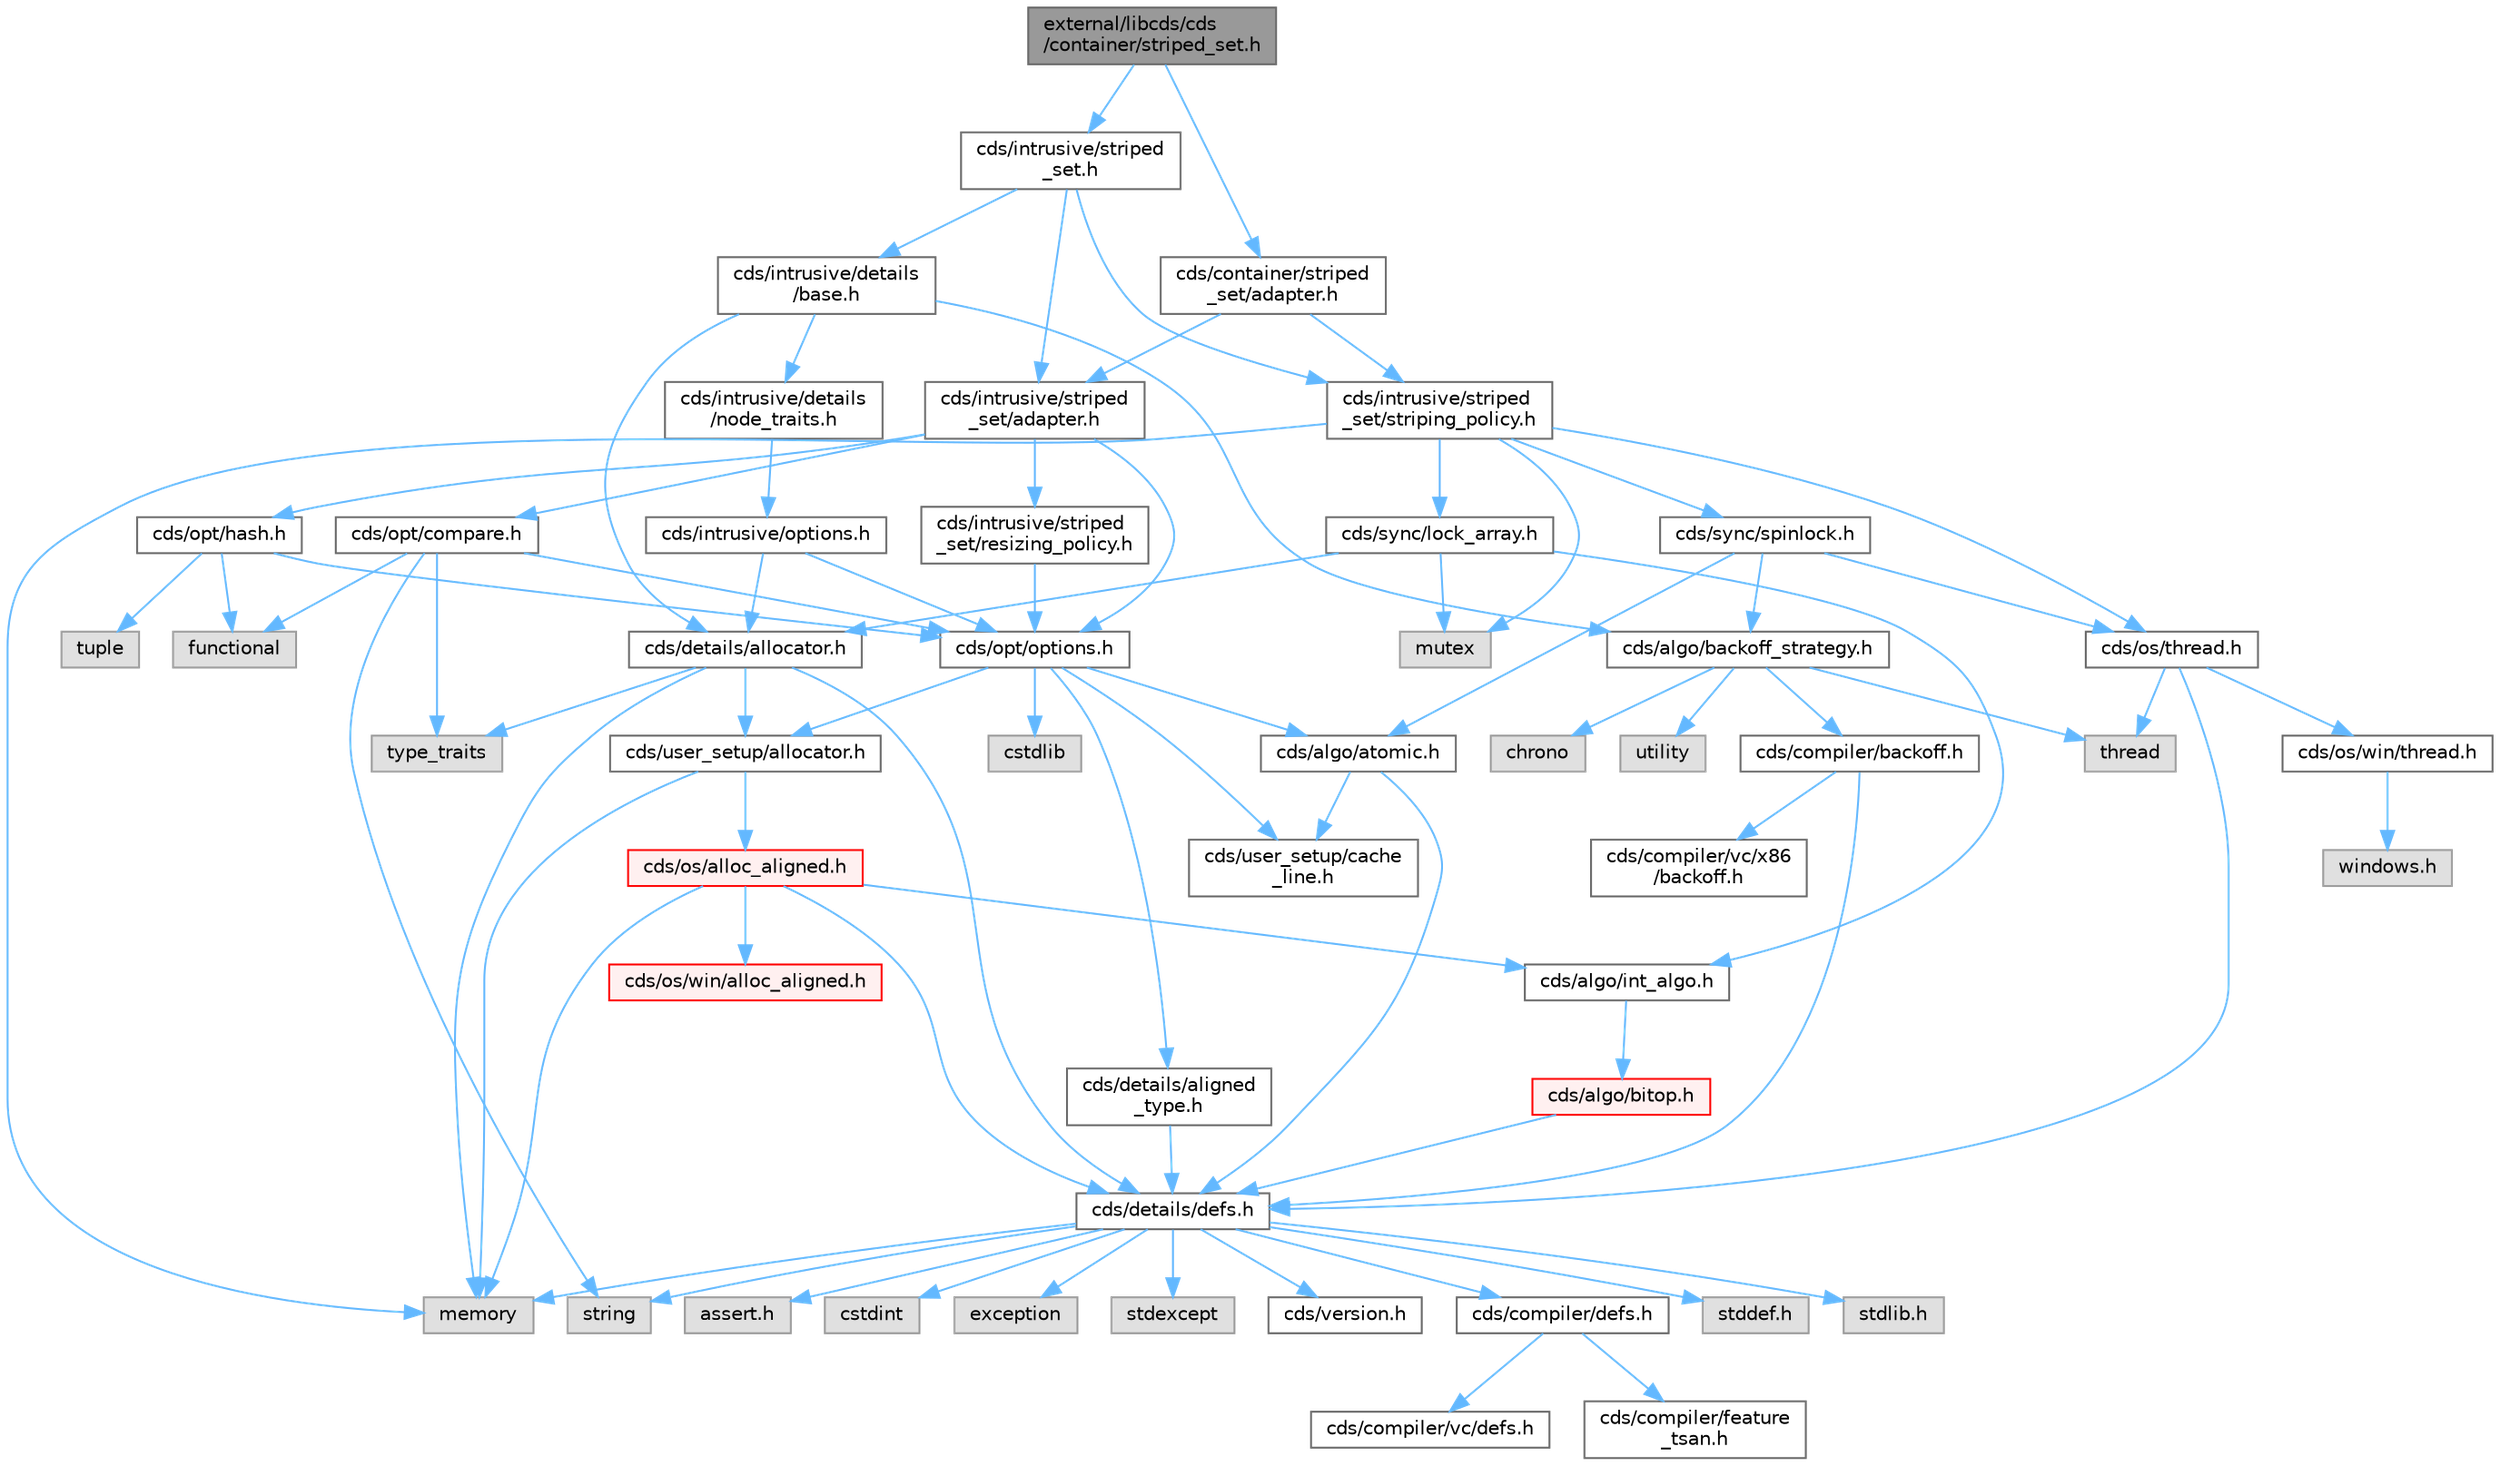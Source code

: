 digraph "external/libcds/cds/container/striped_set.h"
{
 // LATEX_PDF_SIZE
  bgcolor="transparent";
  edge [fontname=Helvetica,fontsize=10,labelfontname=Helvetica,labelfontsize=10];
  node [fontname=Helvetica,fontsize=10,shape=box,height=0.2,width=0.4];
  Node1 [id="Node000001",label="external/libcds/cds\l/container/striped_set.h",height=0.2,width=0.4,color="gray40", fillcolor="grey60", style="filled", fontcolor="black",tooltip=" "];
  Node1 -> Node2 [id="edge79_Node000001_Node000002",color="steelblue1",style="solid",tooltip=" "];
  Node2 [id="Node000002",label="cds/intrusive/striped\l_set.h",height=0.2,width=0.4,color="grey40", fillcolor="white", style="filled",URL="$intrusive_2striped__set_8h.html",tooltip=" "];
  Node2 -> Node3 [id="edge80_Node000002_Node000003",color="steelblue1",style="solid",tooltip=" "];
  Node3 [id="Node000003",label="cds/intrusive/details\l/base.h",height=0.2,width=0.4,color="grey40", fillcolor="white", style="filled",URL="$external_2libcds_2cds_2intrusive_2details_2base_8h.html",tooltip=" "];
  Node3 -> Node4 [id="edge81_Node000003_Node000004",color="steelblue1",style="solid",tooltip=" "];
  Node4 [id="Node000004",label="cds/intrusive/details\l/node_traits.h",height=0.2,width=0.4,color="grey40", fillcolor="white", style="filled",URL="$node__traits_8h.html",tooltip=" "];
  Node4 -> Node5 [id="edge82_Node000004_Node000005",color="steelblue1",style="solid",tooltip=" "];
  Node5 [id="Node000005",label="cds/intrusive/options.h",height=0.2,width=0.4,color="grey40", fillcolor="white", style="filled",URL="$intrusive_2options_8h.html",tooltip=" "];
  Node5 -> Node6 [id="edge83_Node000005_Node000006",color="steelblue1",style="solid",tooltip=" "];
  Node6 [id="Node000006",label="cds/opt/options.h",height=0.2,width=0.4,color="grey40", fillcolor="white", style="filled",URL="$opt_2options_8h.html",tooltip=" "];
  Node6 -> Node7 [id="edge84_Node000006_Node000007",color="steelblue1",style="solid",tooltip=" "];
  Node7 [id="Node000007",label="cstdlib",height=0.2,width=0.4,color="grey60", fillcolor="#E0E0E0", style="filled",tooltip=" "];
  Node6 -> Node8 [id="edge85_Node000006_Node000008",color="steelblue1",style="solid",tooltip=" "];
  Node8 [id="Node000008",label="cds/details/aligned\l_type.h",height=0.2,width=0.4,color="grey40", fillcolor="white", style="filled",URL="$aligned__type_8h.html",tooltip=" "];
  Node8 -> Node9 [id="edge86_Node000008_Node000009",color="steelblue1",style="solid",tooltip=" "];
  Node9 [id="Node000009",label="cds/details/defs.h",height=0.2,width=0.4,color="grey40", fillcolor="white", style="filled",URL="$details_2defs_8h.html",tooltip=" "];
  Node9 -> Node10 [id="edge87_Node000009_Node000010",color="steelblue1",style="solid",tooltip=" "];
  Node10 [id="Node000010",label="stddef.h",height=0.2,width=0.4,color="grey60", fillcolor="#E0E0E0", style="filled",tooltip=" "];
  Node9 -> Node11 [id="edge88_Node000009_Node000011",color="steelblue1",style="solid",tooltip=" "];
  Node11 [id="Node000011",label="stdlib.h",height=0.2,width=0.4,color="grey60", fillcolor="#E0E0E0", style="filled",tooltip=" "];
  Node9 -> Node12 [id="edge89_Node000009_Node000012",color="steelblue1",style="solid",tooltip=" "];
  Node12 [id="Node000012",label="assert.h",height=0.2,width=0.4,color="grey60", fillcolor="#E0E0E0", style="filled",tooltip=" "];
  Node9 -> Node13 [id="edge90_Node000009_Node000013",color="steelblue1",style="solid",tooltip=" "];
  Node13 [id="Node000013",label="cstdint",height=0.2,width=0.4,color="grey60", fillcolor="#E0E0E0", style="filled",tooltip=" "];
  Node9 -> Node14 [id="edge91_Node000009_Node000014",color="steelblue1",style="solid",tooltip=" "];
  Node14 [id="Node000014",label="exception",height=0.2,width=0.4,color="grey60", fillcolor="#E0E0E0", style="filled",tooltip=" "];
  Node9 -> Node15 [id="edge92_Node000009_Node000015",color="steelblue1",style="solid",tooltip=" "];
  Node15 [id="Node000015",label="stdexcept",height=0.2,width=0.4,color="grey60", fillcolor="#E0E0E0", style="filled",tooltip=" "];
  Node9 -> Node16 [id="edge93_Node000009_Node000016",color="steelblue1",style="solid",tooltip=" "];
  Node16 [id="Node000016",label="string",height=0.2,width=0.4,color="grey60", fillcolor="#E0E0E0", style="filled",tooltip=" "];
  Node9 -> Node17 [id="edge94_Node000009_Node000017",color="steelblue1",style="solid",tooltip=" "];
  Node17 [id="Node000017",label="memory",height=0.2,width=0.4,color="grey60", fillcolor="#E0E0E0", style="filled",tooltip=" "];
  Node9 -> Node18 [id="edge95_Node000009_Node000018",color="steelblue1",style="solid",tooltip=" "];
  Node18 [id="Node000018",label="cds/version.h",height=0.2,width=0.4,color="grey40", fillcolor="white", style="filled",URL="$external_2libcds_2cds_2version_8h.html",tooltip=" "];
  Node9 -> Node19 [id="edge96_Node000009_Node000019",color="steelblue1",style="solid",tooltip=" "];
  Node19 [id="Node000019",label="cds/compiler/defs.h",height=0.2,width=0.4,color="grey40", fillcolor="white", style="filled",URL="$compiler_2defs_8h.html",tooltip=" "];
  Node19 -> Node20 [id="edge97_Node000019_Node000020",color="steelblue1",style="solid",tooltip=" "];
  Node20 [id="Node000020",label="cds/compiler/vc/defs.h",height=0.2,width=0.4,color="grey40", fillcolor="white", style="filled",URL="$compiler_2vc_2defs_8h.html",tooltip=" "];
  Node19 -> Node21 [id="edge98_Node000019_Node000021",color="steelblue1",style="solid",tooltip=" "];
  Node21 [id="Node000021",label="cds/compiler/feature\l_tsan.h",height=0.2,width=0.4,color="grey40", fillcolor="white", style="filled",URL="$feature__tsan_8h.html",tooltip=" "];
  Node6 -> Node22 [id="edge99_Node000006_Node000022",color="steelblue1",style="solid",tooltip=" "];
  Node22 [id="Node000022",label="cds/user_setup/allocator.h",height=0.2,width=0.4,color="grey40", fillcolor="white", style="filled",URL="$external_2libcds_2cds_2user__setup_2allocator_8h.html",tooltip="Default implementation of allocator classes."];
  Node22 -> Node17 [id="edge100_Node000022_Node000017",color="steelblue1",style="solid",tooltip=" "];
  Node22 -> Node23 [id="edge101_Node000022_Node000023",color="steelblue1",style="solid",tooltip=" "];
  Node23 [id="Node000023",label="cds/os/alloc_aligned.h",height=0.2,width=0.4,color="red", fillcolor="#FFF0F0", style="filled",URL="$alloc__aligned_8h.html",tooltip=" "];
  Node23 -> Node9 [id="edge102_Node000023_Node000009",color="steelblue1",style="solid",tooltip=" "];
  Node23 -> Node24 [id="edge103_Node000023_Node000024",color="steelblue1",style="solid",tooltip=" "];
  Node24 [id="Node000024",label="cds/os/win/alloc_aligned.h",height=0.2,width=0.4,color="red", fillcolor="#FFF0F0", style="filled",URL="$win_2alloc__aligned_8h.html",tooltip=" "];
  Node23 -> Node17 [id="edge104_Node000023_Node000017",color="steelblue1",style="solid",tooltip=" "];
  Node23 -> Node27 [id="edge105_Node000023_Node000027",color="steelblue1",style="solid",tooltip=" "];
  Node27 [id="Node000027",label="cds/algo/int_algo.h",height=0.2,width=0.4,color="grey40", fillcolor="white", style="filled",URL="$int__algo_8h.html",tooltip=" "];
  Node27 -> Node28 [id="edge106_Node000027_Node000028",color="steelblue1",style="solid",tooltip=" "];
  Node28 [id="Node000028",label="cds/algo/bitop.h",height=0.2,width=0.4,color="red", fillcolor="#FFF0F0", style="filled",URL="$algo_2bitop_8h.html",tooltip=" "];
  Node28 -> Node9 [id="edge107_Node000028_Node000009",color="steelblue1",style="solid",tooltip=" "];
  Node6 -> Node37 [id="edge108_Node000006_Node000037",color="steelblue1",style="solid",tooltip=" "];
  Node37 [id="Node000037",label="cds/user_setup/cache\l_line.h",height=0.2,width=0.4,color="grey40", fillcolor="white", style="filled",URL="$cache__line_8h.html",tooltip="Cache-line size definition"];
  Node6 -> Node38 [id="edge109_Node000006_Node000038",color="steelblue1",style="solid",tooltip=" "];
  Node38 [id="Node000038",label="cds/algo/atomic.h",height=0.2,width=0.4,color="grey40", fillcolor="white", style="filled",URL="$external_2libcds_2cds_2algo_2atomic_8h.html",tooltip=" "];
  Node38 -> Node9 [id="edge110_Node000038_Node000009",color="steelblue1",style="solid",tooltip=" "];
  Node38 -> Node37 [id="edge111_Node000038_Node000037",color="steelblue1",style="solid",tooltip=" "];
  Node5 -> Node39 [id="edge112_Node000005_Node000039",color="steelblue1",style="solid",tooltip=" "];
  Node39 [id="Node000039",label="cds/details/allocator.h",height=0.2,width=0.4,color="grey40", fillcolor="white", style="filled",URL="$external_2libcds_2cds_2details_2allocator_8h.html",tooltip=" "];
  Node39 -> Node40 [id="edge113_Node000039_Node000040",color="steelblue1",style="solid",tooltip=" "];
  Node40 [id="Node000040",label="type_traits",height=0.2,width=0.4,color="grey60", fillcolor="#E0E0E0", style="filled",tooltip=" "];
  Node39 -> Node17 [id="edge114_Node000039_Node000017",color="steelblue1",style="solid",tooltip=" "];
  Node39 -> Node9 [id="edge115_Node000039_Node000009",color="steelblue1",style="solid",tooltip=" "];
  Node39 -> Node22 [id="edge116_Node000039_Node000022",color="steelblue1",style="solid",tooltip=" "];
  Node3 -> Node39 [id="edge117_Node000003_Node000039",color="steelblue1",style="solid",tooltip=" "];
  Node3 -> Node41 [id="edge118_Node000003_Node000041",color="steelblue1",style="solid",tooltip=" "];
  Node41 [id="Node000041",label="cds/algo/backoff_strategy.h",height=0.2,width=0.4,color="grey40", fillcolor="white", style="filled",URL="$backoff__strategy_8h.html",tooltip=" "];
  Node41 -> Node36 [id="edge119_Node000041_Node000036",color="steelblue1",style="solid",tooltip=" "];
  Node36 [id="Node000036",label="utility",height=0.2,width=0.4,color="grey60", fillcolor="#E0E0E0", style="filled",tooltip=" "];
  Node41 -> Node32 [id="edge120_Node000041_Node000032",color="steelblue1",style="solid",tooltip=" "];
  Node32 [id="Node000032",label="thread",height=0.2,width=0.4,color="grey60", fillcolor="#E0E0E0", style="filled",tooltip=" "];
  Node41 -> Node42 [id="edge121_Node000041_Node000042",color="steelblue1",style="solid",tooltip=" "];
  Node42 [id="Node000042",label="chrono",height=0.2,width=0.4,color="grey60", fillcolor="#E0E0E0", style="filled",tooltip=" "];
  Node41 -> Node43 [id="edge122_Node000041_Node000043",color="steelblue1",style="solid",tooltip=" "];
  Node43 [id="Node000043",label="cds/compiler/backoff.h",height=0.2,width=0.4,color="grey40", fillcolor="white", style="filled",URL="$backoff_8h.html",tooltip=" "];
  Node43 -> Node9 [id="edge123_Node000043_Node000009",color="steelblue1",style="solid",tooltip=" "];
  Node43 -> Node44 [id="edge124_Node000043_Node000044",color="steelblue1",style="solid",tooltip=" "];
  Node44 [id="Node000044",label="cds/compiler/vc/x86\l/backoff.h",height=0.2,width=0.4,color="grey40", fillcolor="white", style="filled",URL="$vc_2x86_2backoff_8h.html",tooltip=" "];
  Node2 -> Node45 [id="edge125_Node000002_Node000045",color="steelblue1",style="solid",tooltip=" "];
  Node45 [id="Node000045",label="cds/intrusive/striped\l_set/adapter.h",height=0.2,width=0.4,color="grey40", fillcolor="white", style="filled",URL="$intrusive_2striped__set_2adapter_8h.html",tooltip=" "];
  Node45 -> Node6 [id="edge126_Node000045_Node000006",color="steelblue1",style="solid",tooltip=" "];
  Node45 -> Node46 [id="edge127_Node000045_Node000046",color="steelblue1",style="solid",tooltip=" "];
  Node46 [id="Node000046",label="cds/intrusive/striped\l_set/resizing_policy.h",height=0.2,width=0.4,color="grey40", fillcolor="white", style="filled",URL="$resizing__policy_8h.html",tooltip=" "];
  Node46 -> Node6 [id="edge128_Node000046_Node000006",color="steelblue1",style="solid",tooltip=" "];
  Node45 -> Node47 [id="edge129_Node000045_Node000047",color="steelblue1",style="solid",tooltip=" "];
  Node47 [id="Node000047",label="cds/opt/hash.h",height=0.2,width=0.4,color="grey40", fillcolor="white", style="filled",URL="$external_2libcds_2cds_2opt_2hash_8h.html",tooltip=" "];
  Node47 -> Node48 [id="edge130_Node000047_Node000048",color="steelblue1",style="solid",tooltip=" "];
  Node48 [id="Node000048",label="tuple",height=0.2,width=0.4,color="grey60", fillcolor="#E0E0E0", style="filled",tooltip=" "];
  Node47 -> Node49 [id="edge131_Node000047_Node000049",color="steelblue1",style="solid",tooltip=" "];
  Node49 [id="Node000049",label="functional",height=0.2,width=0.4,color="grey60", fillcolor="#E0E0E0", style="filled",tooltip=" "];
  Node47 -> Node6 [id="edge132_Node000047_Node000006",color="steelblue1",style="solid",tooltip=" "];
  Node45 -> Node50 [id="edge133_Node000045_Node000050",color="steelblue1",style="solid",tooltip=" "];
  Node50 [id="Node000050",label="cds/opt/compare.h",height=0.2,width=0.4,color="grey40", fillcolor="white", style="filled",URL="$external_2libcds_2cds_2opt_2compare_8h.html",tooltip=" "];
  Node50 -> Node40 [id="edge134_Node000050_Node000040",color="steelblue1",style="solid",tooltip=" "];
  Node50 -> Node49 [id="edge135_Node000050_Node000049",color="steelblue1",style="solid",tooltip=" "];
  Node50 -> Node16 [id="edge136_Node000050_Node000016",color="steelblue1",style="solid",tooltip=" "];
  Node50 -> Node6 [id="edge137_Node000050_Node000006",color="steelblue1",style="solid",tooltip=" "];
  Node2 -> Node51 [id="edge138_Node000002_Node000051",color="steelblue1",style="solid",tooltip=" "];
  Node51 [id="Node000051",label="cds/intrusive/striped\l_set/striping_policy.h",height=0.2,width=0.4,color="grey40", fillcolor="white", style="filled",URL="$striping__policy_8h.html",tooltip=" "];
  Node51 -> Node17 [id="edge139_Node000051_Node000017",color="steelblue1",style="solid",tooltip=" "];
  Node51 -> Node52 [id="edge140_Node000051_Node000052",color="steelblue1",style="solid",tooltip=" "];
  Node52 [id="Node000052",label="mutex",height=0.2,width=0.4,color="grey60", fillcolor="#E0E0E0", style="filled",tooltip=" "];
  Node51 -> Node53 [id="edge141_Node000051_Node000053",color="steelblue1",style="solid",tooltip=" "];
  Node53 [id="Node000053",label="cds/sync/lock_array.h",height=0.2,width=0.4,color="grey40", fillcolor="white", style="filled",URL="$lock__array_8h.html",tooltip=" "];
  Node53 -> Node52 [id="edge142_Node000053_Node000052",color="steelblue1",style="solid",tooltip=" "];
  Node53 -> Node39 [id="edge143_Node000053_Node000039",color="steelblue1",style="solid",tooltip=" "];
  Node53 -> Node27 [id="edge144_Node000053_Node000027",color="steelblue1",style="solid",tooltip=" "];
  Node51 -> Node54 [id="edge145_Node000051_Node000054",color="steelblue1",style="solid",tooltip=" "];
  Node54 [id="Node000054",label="cds/os/thread.h",height=0.2,width=0.4,color="grey40", fillcolor="white", style="filled",URL="$cds_2os_2thread_8h.html",tooltip=" "];
  Node54 -> Node32 [id="edge146_Node000054_Node000032",color="steelblue1",style="solid",tooltip=" "];
  Node54 -> Node9 [id="edge147_Node000054_Node000009",color="steelblue1",style="solid",tooltip=" "];
  Node54 -> Node55 [id="edge148_Node000054_Node000055",color="steelblue1",style="solid",tooltip=" "];
  Node55 [id="Node000055",label="cds/os/win/thread.h",height=0.2,width=0.4,color="grey40", fillcolor="white", style="filled",URL="$cds_2os_2win_2thread_8h.html",tooltip=" "];
  Node55 -> Node56 [id="edge149_Node000055_Node000056",color="steelblue1",style="solid",tooltip=" "];
  Node56 [id="Node000056",label="windows.h",height=0.2,width=0.4,color="grey60", fillcolor="#E0E0E0", style="filled",tooltip=" "];
  Node51 -> Node57 [id="edge150_Node000051_Node000057",color="steelblue1",style="solid",tooltip=" "];
  Node57 [id="Node000057",label="cds/sync/spinlock.h",height=0.2,width=0.4,color="grey40", fillcolor="white", style="filled",URL="$sync_2spinlock_8h.html",tooltip=" "];
  Node57 -> Node38 [id="edge151_Node000057_Node000038",color="steelblue1",style="solid",tooltip=" "];
  Node57 -> Node54 [id="edge152_Node000057_Node000054",color="steelblue1",style="solid",tooltip=" "];
  Node57 -> Node41 [id="edge153_Node000057_Node000041",color="steelblue1",style="solid",tooltip=" "];
  Node1 -> Node58 [id="edge154_Node000001_Node000058",color="steelblue1",style="solid",tooltip=" "];
  Node58 [id="Node000058",label="cds/container/striped\l_set/adapter.h",height=0.2,width=0.4,color="grey40", fillcolor="white", style="filled",URL="$container_2striped__set_2adapter_8h.html",tooltip=" "];
  Node58 -> Node45 [id="edge155_Node000058_Node000045",color="steelblue1",style="solid",tooltip=" "];
  Node58 -> Node51 [id="edge156_Node000058_Node000051",color="steelblue1",style="solid",tooltip=" "];
}
